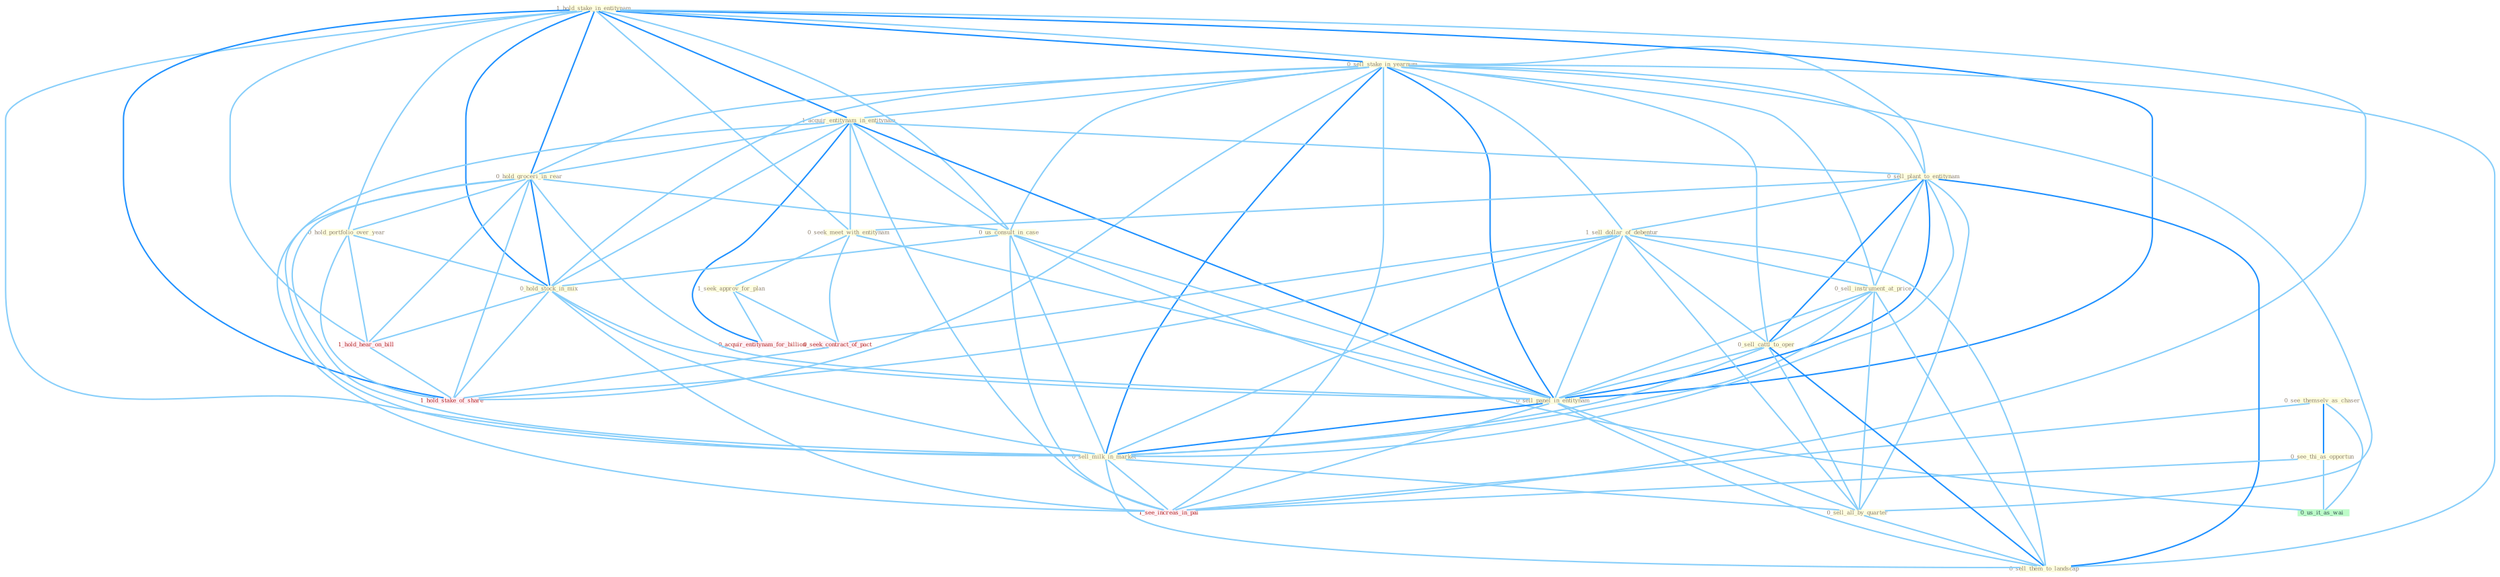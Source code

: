 Graph G{ 
    node
    [shape=polygon,style=filled,width=.5,height=.06,color="#BDFCC9",fixedsize=true,fontsize=4,
    fontcolor="#2f4f4f"];
    {node
    [color="#ffffe0", fontcolor="#8b7d6b"] "1_hold_stake_in_entitynam " "0_sell_stake_in_yearnum " "0_see_themselv_as_chaser " "1_acquir_entitynam_in_entitynam " "0_hold_groceri_in_rear " "0_us_consult_in_case " "0_hold_portfolio_over_year " "0_sell_plant_to_entitynam " "0_see_thi_as_opportun " "0_hold_stock_in_mix " "1_sell_dollar_of_debentur " "0_sell_instrument_at_price " "0_sell_cattl_to_oper " "0_seek_meet_with_entitynam " "0_sell_panel_in_entitynam " "0_sell_milk_in_market " "1_seek_approv_for_plan " "0_sell_all_by_quarter " "0_sell_them_to_landscap "}
{node [color="#fff0f5", fontcolor="#b22222"] "0_seek_contract_of_pact " "0_acquir_entitynam_for_billion " "1_see_increas_in_pai " "1_hold_hear_on_bill " "1_hold_stake_of_share "}
edge [color="#B0E2FF"];

	"1_hold_stake_in_entitynam " -- "0_sell_stake_in_yearnum " [w="2", color="#1e90ff" , len=0.8];
	"1_hold_stake_in_entitynam " -- "1_acquir_entitynam_in_entitynam " [w="2", color="#1e90ff" , len=0.8];
	"1_hold_stake_in_entitynam " -- "0_hold_groceri_in_rear " [w="2", color="#1e90ff" , len=0.8];
	"1_hold_stake_in_entitynam " -- "0_us_consult_in_case " [w="1", color="#87cefa" ];
	"1_hold_stake_in_entitynam " -- "0_hold_portfolio_over_year " [w="1", color="#87cefa" ];
	"1_hold_stake_in_entitynam " -- "0_sell_plant_to_entitynam " [w="1", color="#87cefa" ];
	"1_hold_stake_in_entitynam " -- "0_hold_stock_in_mix " [w="2", color="#1e90ff" , len=0.8];
	"1_hold_stake_in_entitynam " -- "0_seek_meet_with_entitynam " [w="1", color="#87cefa" ];
	"1_hold_stake_in_entitynam " -- "0_sell_panel_in_entitynam " [w="2", color="#1e90ff" , len=0.8];
	"1_hold_stake_in_entitynam " -- "0_sell_milk_in_market " [w="1", color="#87cefa" ];
	"1_hold_stake_in_entitynam " -- "1_see_increas_in_pai " [w="1", color="#87cefa" ];
	"1_hold_stake_in_entitynam " -- "1_hold_hear_on_bill " [w="1", color="#87cefa" ];
	"1_hold_stake_in_entitynam " -- "1_hold_stake_of_share " [w="2", color="#1e90ff" , len=0.8];
	"0_sell_stake_in_yearnum " -- "1_acquir_entitynam_in_entitynam " [w="1", color="#87cefa" ];
	"0_sell_stake_in_yearnum " -- "0_hold_groceri_in_rear " [w="1", color="#87cefa" ];
	"0_sell_stake_in_yearnum " -- "0_us_consult_in_case " [w="1", color="#87cefa" ];
	"0_sell_stake_in_yearnum " -- "0_sell_plant_to_entitynam " [w="1", color="#87cefa" ];
	"0_sell_stake_in_yearnum " -- "0_hold_stock_in_mix " [w="1", color="#87cefa" ];
	"0_sell_stake_in_yearnum " -- "1_sell_dollar_of_debentur " [w="1", color="#87cefa" ];
	"0_sell_stake_in_yearnum " -- "0_sell_instrument_at_price " [w="1", color="#87cefa" ];
	"0_sell_stake_in_yearnum " -- "0_sell_cattl_to_oper " [w="1", color="#87cefa" ];
	"0_sell_stake_in_yearnum " -- "0_sell_panel_in_entitynam " [w="2", color="#1e90ff" , len=0.8];
	"0_sell_stake_in_yearnum " -- "0_sell_milk_in_market " [w="2", color="#1e90ff" , len=0.8];
	"0_sell_stake_in_yearnum " -- "0_sell_all_by_quarter " [w="1", color="#87cefa" ];
	"0_sell_stake_in_yearnum " -- "0_sell_them_to_landscap " [w="1", color="#87cefa" ];
	"0_sell_stake_in_yearnum " -- "1_see_increas_in_pai " [w="1", color="#87cefa" ];
	"0_sell_stake_in_yearnum " -- "1_hold_stake_of_share " [w="1", color="#87cefa" ];
	"0_see_themselv_as_chaser " -- "0_see_thi_as_opportun " [w="2", color="#1e90ff" , len=0.8];
	"0_see_themselv_as_chaser " -- "0_us_it_as_wai " [w="1", color="#87cefa" ];
	"0_see_themselv_as_chaser " -- "1_see_increas_in_pai " [w="1", color="#87cefa" ];
	"1_acquir_entitynam_in_entitynam " -- "0_hold_groceri_in_rear " [w="1", color="#87cefa" ];
	"1_acquir_entitynam_in_entitynam " -- "0_us_consult_in_case " [w="1", color="#87cefa" ];
	"1_acquir_entitynam_in_entitynam " -- "0_sell_plant_to_entitynam " [w="1", color="#87cefa" ];
	"1_acquir_entitynam_in_entitynam " -- "0_hold_stock_in_mix " [w="1", color="#87cefa" ];
	"1_acquir_entitynam_in_entitynam " -- "0_seek_meet_with_entitynam " [w="1", color="#87cefa" ];
	"1_acquir_entitynam_in_entitynam " -- "0_sell_panel_in_entitynam " [w="2", color="#1e90ff" , len=0.8];
	"1_acquir_entitynam_in_entitynam " -- "0_sell_milk_in_market " [w="1", color="#87cefa" ];
	"1_acquir_entitynam_in_entitynam " -- "0_acquir_entitynam_for_billion " [w="2", color="#1e90ff" , len=0.8];
	"1_acquir_entitynam_in_entitynam " -- "1_see_increas_in_pai " [w="1", color="#87cefa" ];
	"0_hold_groceri_in_rear " -- "0_us_consult_in_case " [w="1", color="#87cefa" ];
	"0_hold_groceri_in_rear " -- "0_hold_portfolio_over_year " [w="1", color="#87cefa" ];
	"0_hold_groceri_in_rear " -- "0_hold_stock_in_mix " [w="2", color="#1e90ff" , len=0.8];
	"0_hold_groceri_in_rear " -- "0_sell_panel_in_entitynam " [w="1", color="#87cefa" ];
	"0_hold_groceri_in_rear " -- "0_sell_milk_in_market " [w="1", color="#87cefa" ];
	"0_hold_groceri_in_rear " -- "1_see_increas_in_pai " [w="1", color="#87cefa" ];
	"0_hold_groceri_in_rear " -- "1_hold_hear_on_bill " [w="1", color="#87cefa" ];
	"0_hold_groceri_in_rear " -- "1_hold_stake_of_share " [w="1", color="#87cefa" ];
	"0_us_consult_in_case " -- "0_hold_stock_in_mix " [w="1", color="#87cefa" ];
	"0_us_consult_in_case " -- "0_sell_panel_in_entitynam " [w="1", color="#87cefa" ];
	"0_us_consult_in_case " -- "0_sell_milk_in_market " [w="1", color="#87cefa" ];
	"0_us_consult_in_case " -- "0_us_it_as_wai " [w="1", color="#87cefa" ];
	"0_us_consult_in_case " -- "1_see_increas_in_pai " [w="1", color="#87cefa" ];
	"0_hold_portfolio_over_year " -- "0_hold_stock_in_mix " [w="1", color="#87cefa" ];
	"0_hold_portfolio_over_year " -- "1_hold_hear_on_bill " [w="1", color="#87cefa" ];
	"0_hold_portfolio_over_year " -- "1_hold_stake_of_share " [w="1", color="#87cefa" ];
	"0_sell_plant_to_entitynam " -- "1_sell_dollar_of_debentur " [w="1", color="#87cefa" ];
	"0_sell_plant_to_entitynam " -- "0_sell_instrument_at_price " [w="1", color="#87cefa" ];
	"0_sell_plant_to_entitynam " -- "0_sell_cattl_to_oper " [w="2", color="#1e90ff" , len=0.8];
	"0_sell_plant_to_entitynam " -- "0_seek_meet_with_entitynam " [w="1", color="#87cefa" ];
	"0_sell_plant_to_entitynam " -- "0_sell_panel_in_entitynam " [w="2", color="#1e90ff" , len=0.8];
	"0_sell_plant_to_entitynam " -- "0_sell_milk_in_market " [w="1", color="#87cefa" ];
	"0_sell_plant_to_entitynam " -- "0_sell_all_by_quarter " [w="1", color="#87cefa" ];
	"0_sell_plant_to_entitynam " -- "0_sell_them_to_landscap " [w="2", color="#1e90ff" , len=0.8];
	"0_see_thi_as_opportun " -- "0_us_it_as_wai " [w="1", color="#87cefa" ];
	"0_see_thi_as_opportun " -- "1_see_increas_in_pai " [w="1", color="#87cefa" ];
	"0_hold_stock_in_mix " -- "0_sell_panel_in_entitynam " [w="1", color="#87cefa" ];
	"0_hold_stock_in_mix " -- "0_sell_milk_in_market " [w="1", color="#87cefa" ];
	"0_hold_stock_in_mix " -- "1_see_increas_in_pai " [w="1", color="#87cefa" ];
	"0_hold_stock_in_mix " -- "1_hold_hear_on_bill " [w="1", color="#87cefa" ];
	"0_hold_stock_in_mix " -- "1_hold_stake_of_share " [w="1", color="#87cefa" ];
	"1_sell_dollar_of_debentur " -- "0_sell_instrument_at_price " [w="1", color="#87cefa" ];
	"1_sell_dollar_of_debentur " -- "0_sell_cattl_to_oper " [w="1", color="#87cefa" ];
	"1_sell_dollar_of_debentur " -- "0_sell_panel_in_entitynam " [w="1", color="#87cefa" ];
	"1_sell_dollar_of_debentur " -- "0_sell_milk_in_market " [w="1", color="#87cefa" ];
	"1_sell_dollar_of_debentur " -- "0_sell_all_by_quarter " [w="1", color="#87cefa" ];
	"1_sell_dollar_of_debentur " -- "0_sell_them_to_landscap " [w="1", color="#87cefa" ];
	"1_sell_dollar_of_debentur " -- "0_seek_contract_of_pact " [w="1", color="#87cefa" ];
	"1_sell_dollar_of_debentur " -- "1_hold_stake_of_share " [w="1", color="#87cefa" ];
	"0_sell_instrument_at_price " -- "0_sell_cattl_to_oper " [w="1", color="#87cefa" ];
	"0_sell_instrument_at_price " -- "0_sell_panel_in_entitynam " [w="1", color="#87cefa" ];
	"0_sell_instrument_at_price " -- "0_sell_milk_in_market " [w="1", color="#87cefa" ];
	"0_sell_instrument_at_price " -- "0_sell_all_by_quarter " [w="1", color="#87cefa" ];
	"0_sell_instrument_at_price " -- "0_sell_them_to_landscap " [w="1", color="#87cefa" ];
	"0_sell_cattl_to_oper " -- "0_sell_panel_in_entitynam " [w="1", color="#87cefa" ];
	"0_sell_cattl_to_oper " -- "0_sell_milk_in_market " [w="1", color="#87cefa" ];
	"0_sell_cattl_to_oper " -- "0_sell_all_by_quarter " [w="1", color="#87cefa" ];
	"0_sell_cattl_to_oper " -- "0_sell_them_to_landscap " [w="2", color="#1e90ff" , len=0.8];
	"0_seek_meet_with_entitynam " -- "0_sell_panel_in_entitynam " [w="1", color="#87cefa" ];
	"0_seek_meet_with_entitynam " -- "1_seek_approv_for_plan " [w="1", color="#87cefa" ];
	"0_seek_meet_with_entitynam " -- "0_seek_contract_of_pact " [w="1", color="#87cefa" ];
	"0_sell_panel_in_entitynam " -- "0_sell_milk_in_market " [w="2", color="#1e90ff" , len=0.8];
	"0_sell_panel_in_entitynam " -- "0_sell_all_by_quarter " [w="1", color="#87cefa" ];
	"0_sell_panel_in_entitynam " -- "0_sell_them_to_landscap " [w="1", color="#87cefa" ];
	"0_sell_panel_in_entitynam " -- "1_see_increas_in_pai " [w="1", color="#87cefa" ];
	"0_sell_milk_in_market " -- "0_sell_all_by_quarter " [w="1", color="#87cefa" ];
	"0_sell_milk_in_market " -- "0_sell_them_to_landscap " [w="1", color="#87cefa" ];
	"0_sell_milk_in_market " -- "1_see_increas_in_pai " [w="1", color="#87cefa" ];
	"1_seek_approv_for_plan " -- "0_seek_contract_of_pact " [w="1", color="#87cefa" ];
	"1_seek_approv_for_plan " -- "0_acquir_entitynam_for_billion " [w="1", color="#87cefa" ];
	"0_sell_all_by_quarter " -- "0_sell_them_to_landscap " [w="1", color="#87cefa" ];
	"0_seek_contract_of_pact " -- "1_hold_stake_of_share " [w="1", color="#87cefa" ];
	"1_hold_hear_on_bill " -- "1_hold_stake_of_share " [w="1", color="#87cefa" ];
}